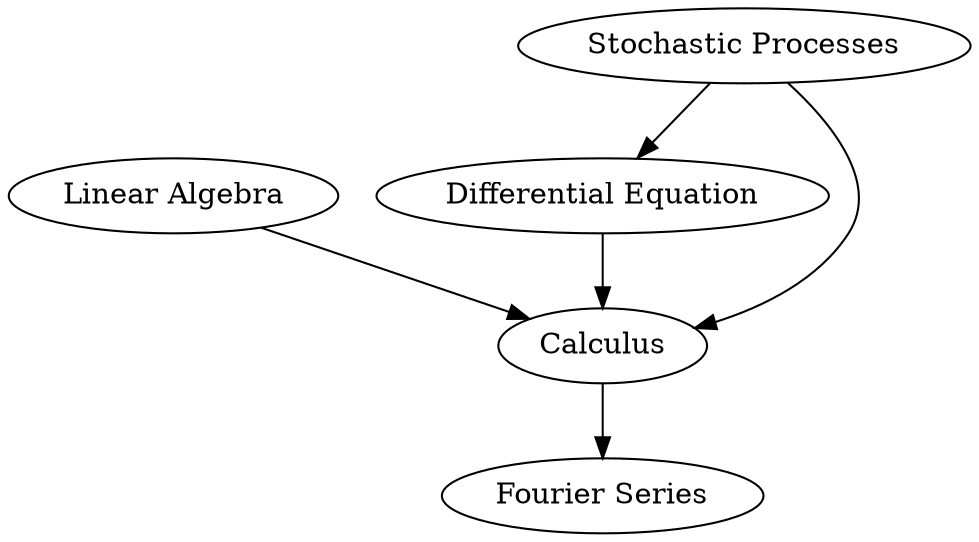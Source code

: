 digraph G {
  FS [label = "Fourier Series"];
  LA [label = "Linear Algebra"];
  DE [label = "Differential Equation"];
  SP [label = "Stochastic Processes"];

  Calculus ->  FS;
  LA -> Calculus;
  DE -> Calculus;
  SP -> Calculus;
  SP -> DE
}

